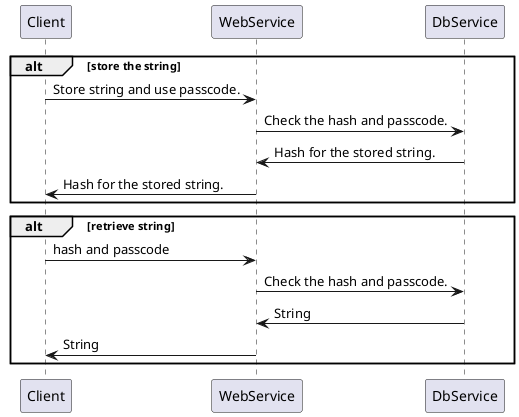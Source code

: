 @startuml
    alt store the string
        Client -> WebService: Store string and use passcode.
        WebService -> DbService: Check the hash and passcode. 
        DbService -> WebService: Hash for the stored string.
        WebService -> Client: Hash for the stored string.
    end alt
    alt retrieve string
        Client -> WebService : hash and passcode
        WebService -> DbService: Check the hash and passcode. 
        DbService -> WebService : String 
        WebService -> Client : String
    end alt
@enduml